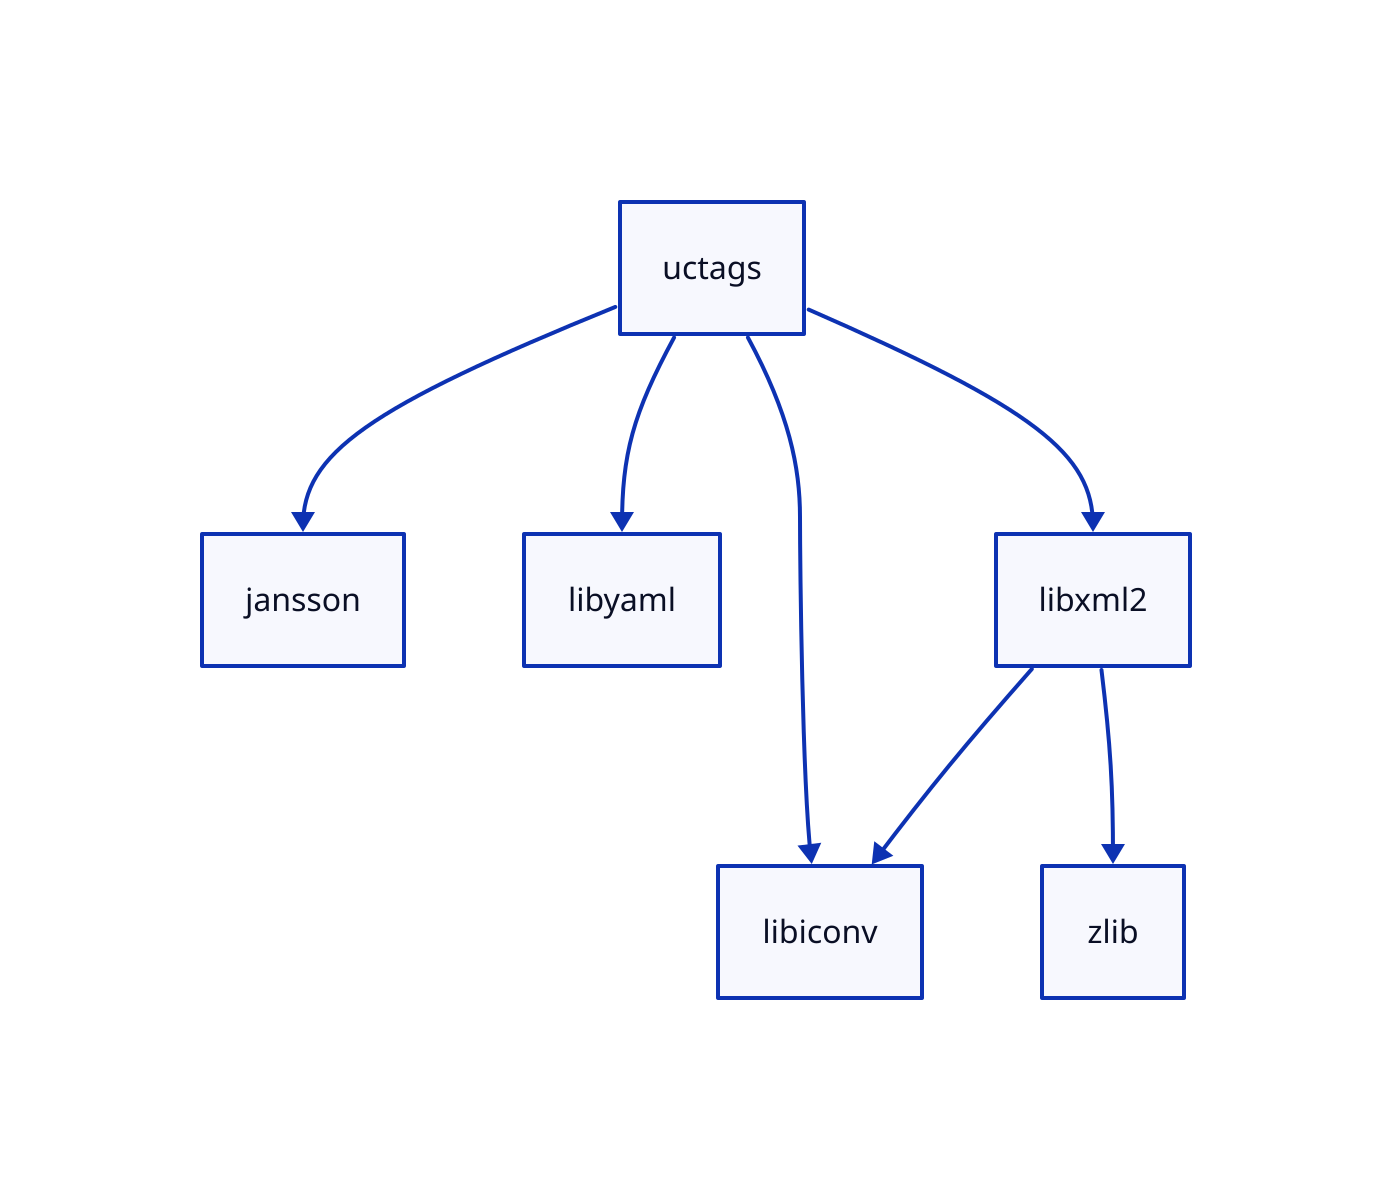 uctags -> jansson
uctags -> libyaml
uctags -> libxml2
uctags -> libiconv
libxml2 -> libiconv
libxml2 -> zlib
